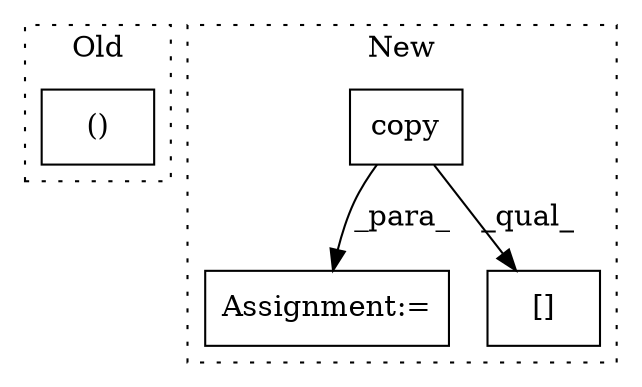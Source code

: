 digraph G {
subgraph cluster0 {
1 [label="()" a="106" s="1177" l="53" shape="box"];
label = "Old";
style="dotted";
}
subgraph cluster1 {
2 [label="copy" a="32" s="1256" l="6" shape="box"];
3 [label="Assignment:=" a="7" s="1597" l="1" shape="box"];
4 [label="[]" a="2" s="1618,1632" l="11,1" shape="box"];
label = "New";
style="dotted";
}
2 -> 4 [label="_qual_"];
2 -> 3 [label="_para_"];
}